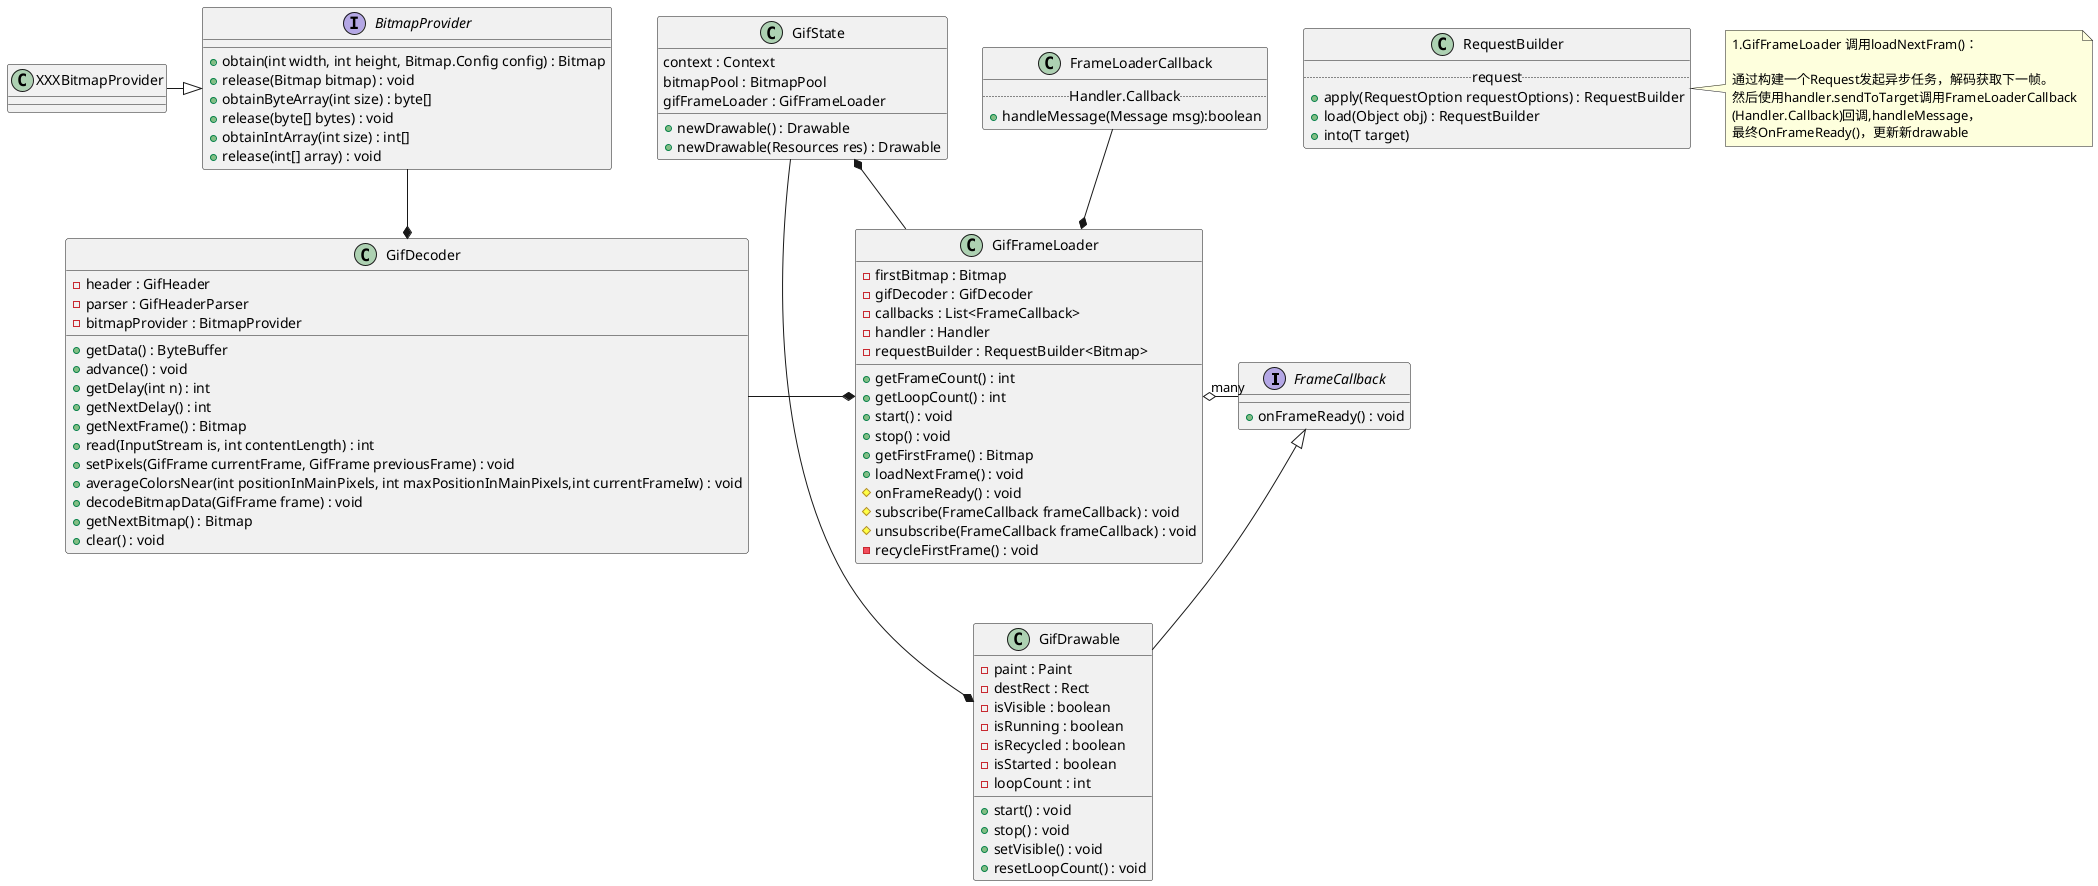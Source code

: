 @startuml

interface FrameCallback {
    + onFrameReady() : void
}
GifFrameLoader  o- "many" FrameCallback

class GifState{
    context : Context
    bitmapPool : BitmapPool
    gifFrameLoader : GifFrameLoader

    + newDrawable() : Drawable
    + newDrawable(Resources res) : Drawable
}
GifState *-- GifFrameLoader

class GifFrameLoader{
    - firstBitmap : Bitmap
    - gifDecoder : GifDecoder
    - callbacks : List<FrameCallback>
    - handler : Handler
    - requestBuilder : RequestBuilder<Bitmap>
    + getFrameCount() : int
    + getLoopCount() : int
    + start() : void
    + stop() : void
    + getFirstFrame() : Bitmap
    + loadNextFrame() : void
    # onFrameReady() : void
    # subscribe(FrameCallback frameCallback) : void
    # unsubscribe(FrameCallback frameCallback) : void
    - recycleFirstFrame() : void
}
FrameLoaderCallback --* GifFrameLoader
class FrameLoaderCallback {
    ..Handler.Callback..
    + handleMessage(Message msg):boolean
}

class RequestBuilder {
    .. request..
    + apply(RequestOption requestOptions) : RequestBuilder
    + load(Object obj) : RequestBuilder
    + into(T target)
}
note right: 1.GifFrameLoader 调用loadNextFram()：\n\n通过构建一个Request发起异步任务，解码获取下一帧。\n然后使用handler.sendToTarget调用FrameLoaderCallback\n(Handler.Callback)回调,handleMessage，\n最终OnFrameReady()，更新新drawable

class GifDrawable{
    - paint : Paint
    - destRect : Rect
    - isVisible : boolean
    - isRunning : boolean
    - isRecycled : boolean
    - isStarted : boolean
    - loopCount : int
    + start() : void
    +  stop() : void
    + setVisible() : void
    + resetLoopCount() : void
}
FrameCallback <|-- GifDrawable
GifState -* GifDrawable

class GifDecoder{
    - header : GifHeader
    - parser : GifHeaderParser
    - bitmapProvider : BitmapProvider
    + getData() : ByteBuffer
    + advance() : void
    + getDelay(int n) : int
    + getNextDelay() : int
    + getNextFrame() : Bitmap
    + read(InputStream is, int contentLength) : int
    + setPixels(GifFrame currentFrame, GifFrame previousFrame) : void
    + averageColorsNear(int positionInMainPixels, int maxPositionInMainPixels,int currentFrameIw) : void
    + decodeBitmapData(GifFrame frame) : void
    + getNextBitmap() : Bitmap
    + clear() : void
}
GifDecoder -* GifFrameLoader
BitmapProvider --* GifDecoder

interface BitmapProvider{
    + obtain(int width, int height, Bitmap.Config config) : Bitmap
    + release(Bitmap bitmap) : void
    + obtainByteArray(int size) : byte[]
    + release(byte[] bytes) : void
    + obtainIntArray(int size) : int[]
    + release(int[] array) : void
}
XXXBitmapProvider -|> BitmapProvider

@enduml